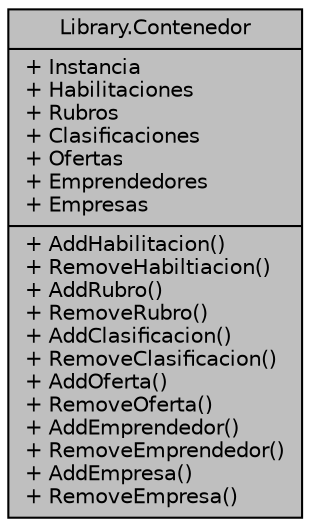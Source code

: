 digraph "Library.Contenedor"
{
 // INTERACTIVE_SVG=YES
 // LATEX_PDF_SIZE
  edge [fontname="Helvetica",fontsize="10",labelfontname="Helvetica",labelfontsize="10"];
  node [fontname="Helvetica",fontsize="10",shape=record];
  Node1 [label="{Library.Contenedor\n|+ Instancia\l+ Habilitaciones\l+ Rubros\l+ Clasificaciones\l+ Ofertas\l+ Emprendedores\l+ Empresas\l|+ AddHabilitacion()\l+ RemoveHabiltiacion()\l+ AddRubro()\l+ RemoveRubro()\l+ AddClasificacion()\l+ RemoveClasificacion()\l+ AddOferta()\l+ RemoveOferta()\l+ AddEmprendedor()\l+ RemoveEmprendedor()\l+ AddEmpresa()\l+ RemoveEmpresa()\l}",height=0.2,width=0.4,color="black", fillcolor="grey75", style="filled", fontcolor="black",tooltip="Esta clase representa un contenedor de las diferentes clases del bot. Utilzia el patron de diseño Sin..."];
}
